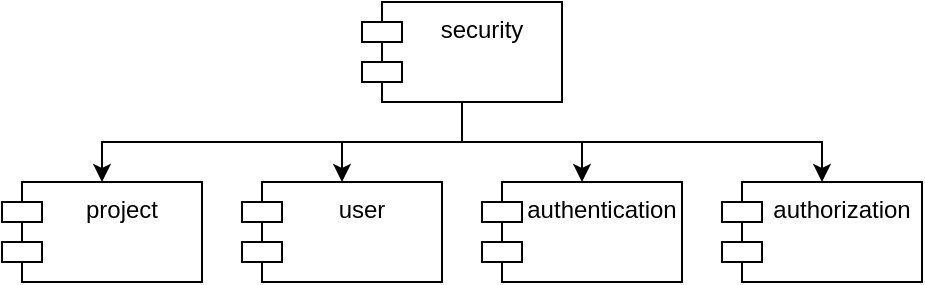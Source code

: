 <mxfile version="13.6.9" type="device"><diagram id="OztCrTy5PYGaX7s0rXb8" name="Page-1"><mxGraphModel dx="1038" dy="631" grid="1" gridSize="10" guides="1" tooltips="1" connect="1" arrows="1" fold="1" page="1" pageScale="1" pageWidth="850" pageHeight="1100" math="0" shadow="0"><root><mxCell id="0"/><mxCell id="1" parent="0"/><mxCell id="Bw-OLByIs8C8omA_i8kH-5" style="edgeStyle=orthogonalEdgeStyle;rounded=0;orthogonalLoop=1;jettySize=auto;html=1;exitX=0.5;exitY=1;exitDx=0;exitDy=0;entryX=0.5;entryY=0;entryDx=0;entryDy=0;" parent="1" source="Bw-OLByIs8C8omA_i8kH-9" target="Bw-OLByIs8C8omA_i8kH-10" edge="1"><mxGeometry relative="1" as="geometry"/></mxCell><mxCell id="Bw-OLByIs8C8omA_i8kH-6" style="edgeStyle=orthogonalEdgeStyle;rounded=0;orthogonalLoop=1;jettySize=auto;html=1;exitX=0.5;exitY=1;exitDx=0;exitDy=0;entryX=0.5;entryY=0;entryDx=0;entryDy=0;" parent="1" source="Bw-OLByIs8C8omA_i8kH-9" target="Bw-OLByIs8C8omA_i8kH-11" edge="1"><mxGeometry relative="1" as="geometry"/></mxCell><mxCell id="Bw-OLByIs8C8omA_i8kH-7" style="edgeStyle=orthogonalEdgeStyle;rounded=0;orthogonalLoop=1;jettySize=auto;html=1;exitX=0.5;exitY=1;exitDx=0;exitDy=0;entryX=0.5;entryY=0;entryDx=0;entryDy=0;" parent="1" source="Bw-OLByIs8C8omA_i8kH-9" target="Bw-OLByIs8C8omA_i8kH-13" edge="1"><mxGeometry relative="1" as="geometry"/></mxCell><mxCell id="Bw-OLByIs8C8omA_i8kH-8" style="edgeStyle=orthogonalEdgeStyle;rounded=0;orthogonalLoop=1;jettySize=auto;html=1;exitX=0.5;exitY=1;exitDx=0;exitDy=0;entryX=0.5;entryY=0;entryDx=0;entryDy=0;" parent="1" source="Bw-OLByIs8C8omA_i8kH-9" target="Bw-OLByIs8C8omA_i8kH-12" edge="1"><mxGeometry relative="1" as="geometry"/></mxCell><mxCell id="Bw-OLByIs8C8omA_i8kH-9" value="security" style="shape=module;align=left;spacingLeft=20;align=center;verticalAlign=top;" parent="1" vertex="1"><mxGeometry x="375" y="480" width="100" height="50" as="geometry"/></mxCell><mxCell id="Bw-OLByIs8C8omA_i8kH-10" value="authentication" style="shape=module;align=left;spacingLeft=20;align=center;verticalAlign=top;" parent="1" vertex="1"><mxGeometry x="435" y="570" width="100" height="50" as="geometry"/></mxCell><mxCell id="Bw-OLByIs8C8omA_i8kH-11" value="user" style="shape=module;align=left;spacingLeft=20;align=center;verticalAlign=top;" parent="1" vertex="1"><mxGeometry x="315" y="570" width="100" height="50" as="geometry"/></mxCell><mxCell id="Bw-OLByIs8C8omA_i8kH-12" value="project" style="shape=module;align=left;spacingLeft=20;align=center;verticalAlign=top;" parent="1" vertex="1"><mxGeometry x="195" y="570" width="100" height="50" as="geometry"/></mxCell><mxCell id="Bw-OLByIs8C8omA_i8kH-13" value="authorization" style="shape=module;align=left;spacingLeft=20;align=center;verticalAlign=top;" parent="1" vertex="1"><mxGeometry x="555" y="570" width="100" height="50" as="geometry"/></mxCell></root></mxGraphModel></diagram></mxfile>